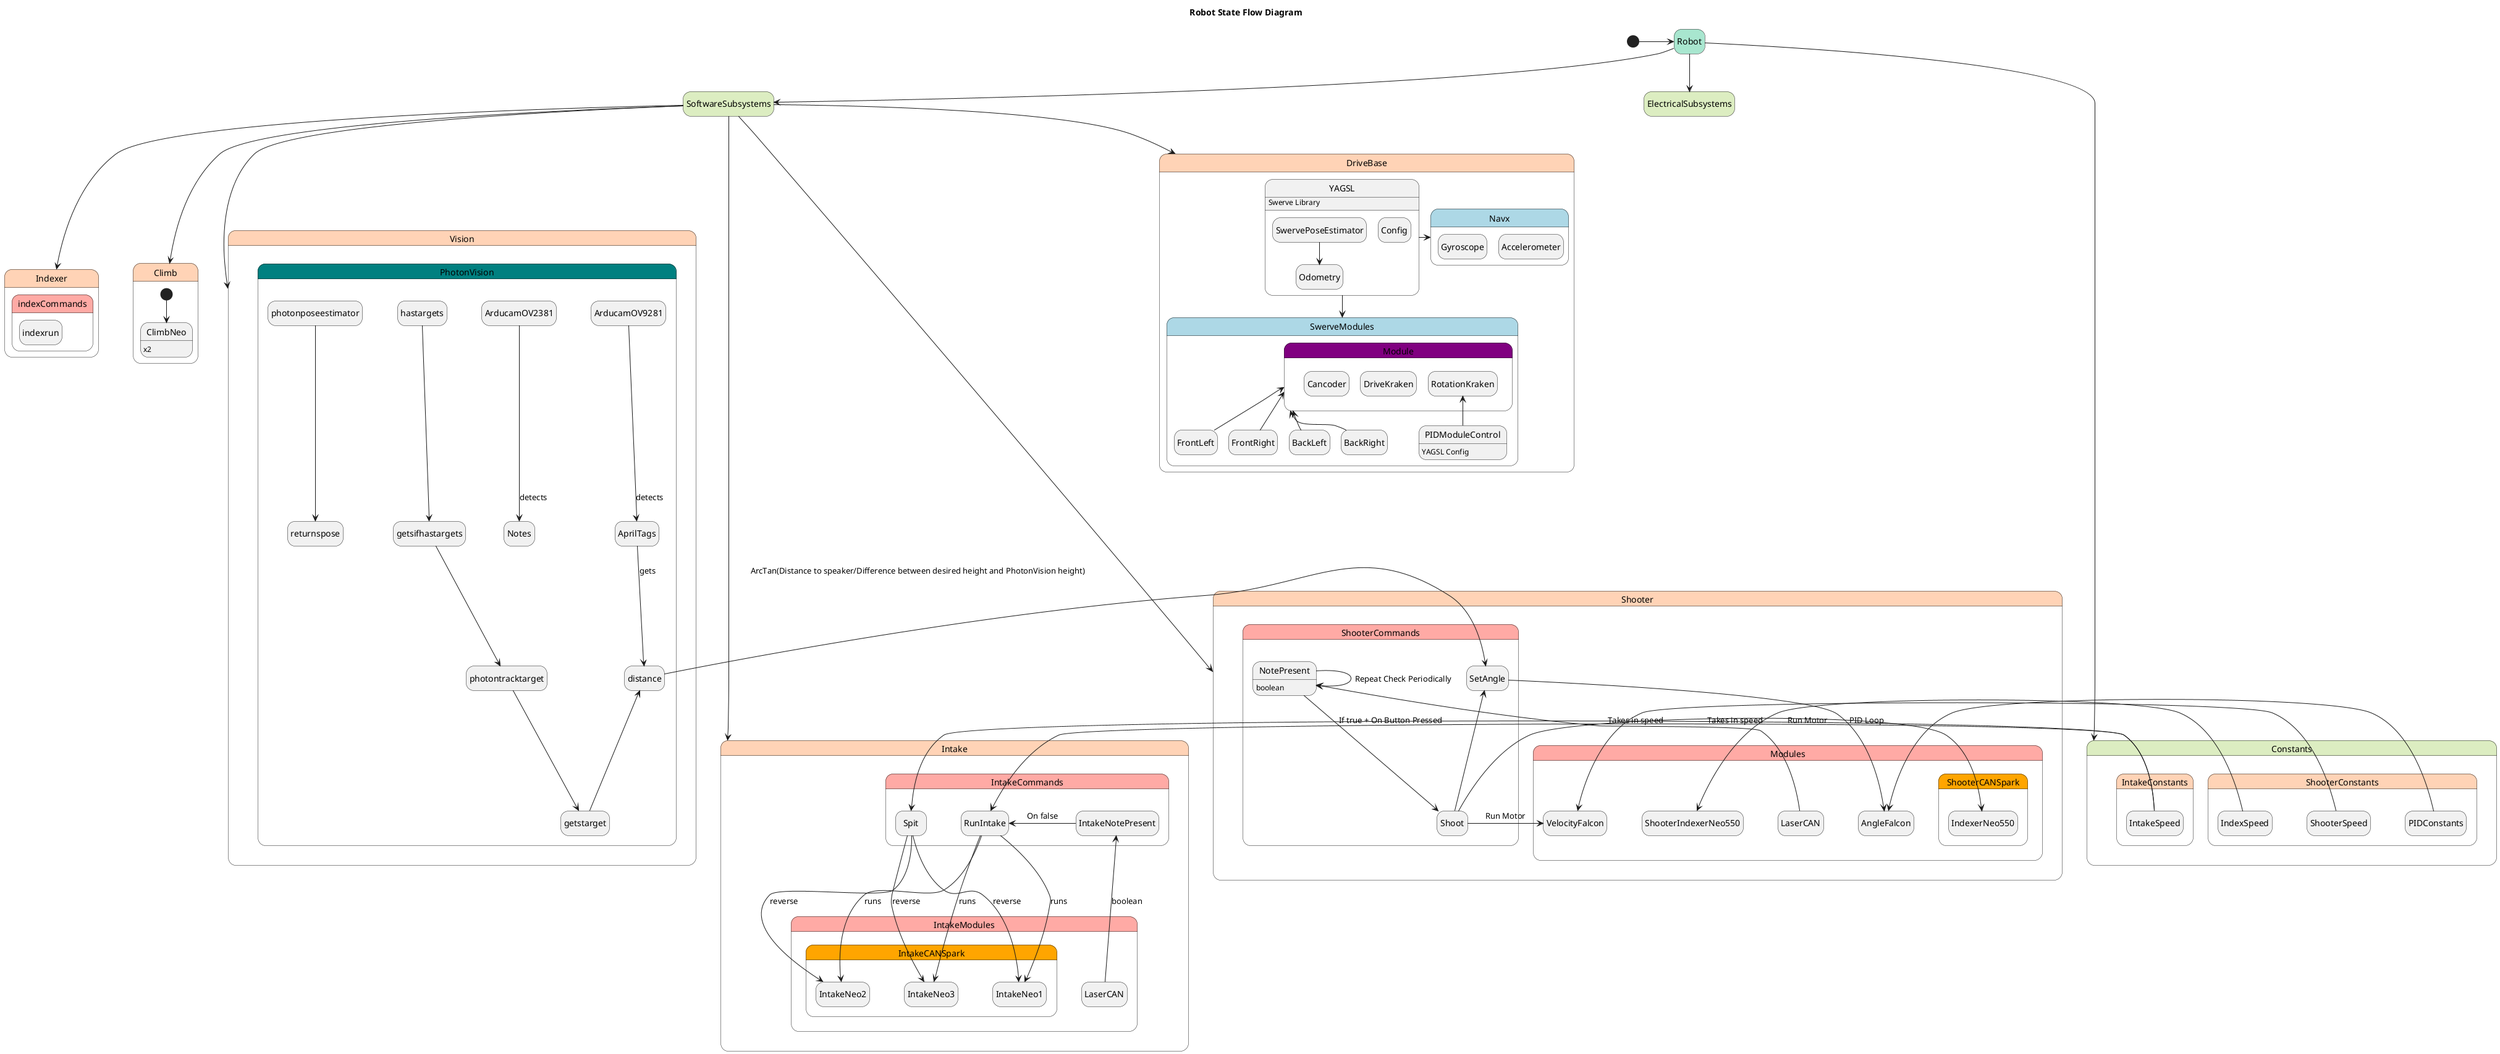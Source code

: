 @startuml

hide empty description

Title Robot State Flow Diagram

[*] -> Robot #a8e6cf

Robot --> SoftwareSubsystems #dcedc1
state Constants #dcedc1{
  state ShooterConstants #ffd3b6{
    state IndexSpeed
    state ShooterSpeed
    state PIDConstants
  }
  state IntakeConstants #ffd3b6{
    state IntakeSpeed
  }
}
Robot -d-> Constants



SoftwareSubsystems --> DriveBase

State DriveBase #ffd3b6 {
  state YAGSL
  YAGSL --> SwerveModules
  YAGSL : Swerve Library
  state YAGSL {
    SwervePoseEstimator -d-> Odometry
    state Config
  }
  state SwerveModules #lightblue {
    state "FrontLeft" as fl
    state "FrontRight" as fr
    state "BackLeft" as bl
    state "BackRight" as br
    
    state Module #purple {
      state DriveKraken
      state RotationKraken
      state Cancoder
    }
    
    Module <-u- fl
    Module <-u- br
    Module <-u- bl
    Module <-u- fr
    

    state "PIDModuleControl" as drpid
    state drpid {
    
    }
    
    drpid : YAGSL Config
    drpid -u-> RotationKraken
    
    
    
  }

  YAGSL -r-> Navx
  State Navx #lightblue{
    
    State Gyroscope
    State Accelerometer
  }
}

SoftwareSubsystems --> Intake

state Intake #ffd3b6  {
  state IntakeModules #ffaaa5{
      state IntakeCANSpark #orange{
        state IntakeNeo1
        state IntakeNeo2
        state IntakeNeo3
      }
     state LaserCAN
  }
  state IntakeCommands #ffaaa5{
      state Spit
      state RunIntake
      LaserCAN -d-> IntakeNotePresent : boolean
      IntakeNotePresent -> RunIntake : On false
      RunIntake -d-> IntakeNeo1 : runs
      RunIntake -d-> IntakeNeo2 : runs
      RunIntake -d-> IntakeNeo3 : runs
      Spit -d-> IntakeNeo1 : reverse
      Spit -d-> IntakeNeo2 : reverse
      Spit -d-> IntakeNeo3 : reverse
  }
}

SoftwareSubsystems --> Shooter

state Shooter #ffd3b6 {
  state Modules #ffaaa5 {
    state ShooterCANSpark #orange{
      state IndexerNeo550
    }
    state VelocityFalcon
    state AngleFalcon
    state Shooter.Modules.LaserCAN
  }
  state ShooterCommands #ffaaa5 {
    state NotePresent
    state Shoot
    state SetAngle
  } 
  AngleFalcon <-d- SetAngle : PID Loop
  Shooter.Modules.LaserCAN -u-> NotePresent
  ShooterCommands.NotePresent : boolean
  ShooterCommands.NotePresent -> ShooterCommands.NotePresent : Repeat Check Periodically
  ShooterCommands.NotePresent -d-> Shoot : If true + On Button Pressed
  ShooterCommands.Shoot -u-> ShooterCommands.SetAngle
  ShooterCommands.Shoot -u-> Modules.VelocityFalcon : Run Motor
  ShooterCommands.Shoot -u-> Modules.ShooterCANSpark.IndexerNeo550 : Run Motor
}

SoftwareSubsystems --> Climb

state Climb #ffd3b6{
  [*] -d-> ClimbNeo
  ClimbNeo : x2
  
}

SoftwareSubsystems --> Vision
state Vision #ffd3b6 {

 state PhotonVision #teal {
  state "ArducamOV9281" as apcam
  AprilTags <-d- apcam : detects
  AprilTags -d-> distance : gets

  state "ArducamOV2381" as notecam
  Notes <-d- notecam : detects
  state photontracktarget
  state hastargets
  state photonposeestimator
  photonposeestimator--> returnspose
   hastargets --> getsifhastargets
   getsifhastargets --> photontracktarget
  photontracktarget --> getstarget
getstarget -u-> distance
    }
}

Robot --> ElectricalSubsystems #dcedc1

state Indexer #ffd3b6{
    state indexCommands #ffaaa5{
    state indexrun
    }
}

SoftwareSubsystems --> Indexer

Vision.PhotonVision.distance -> Shooter.ShooterCommands.SetAngle : ArcTan(Distance to speaker/Difference between desired height and PhotonVision height)
Constants.ShooterConstants.PIDConstants -> Shooter.Modules.AngleFalcon
Constants.ShooterConstants.ShooterSpeed -> Shooter.Modules.VelocityFalcon
Constants.ShooterConstants.IndexSpeed -> Shooter.Modules.ShooterIndexerNeo550
Constants.IntakeConstants.IntakeSpeed -> Intake.IntakeCommands.RunIntake : Takes in speed
Constants.IntakeConstants.IntakeSpeed -> Intake.IntakeCommands.Spit : Takes in speed


@enduml